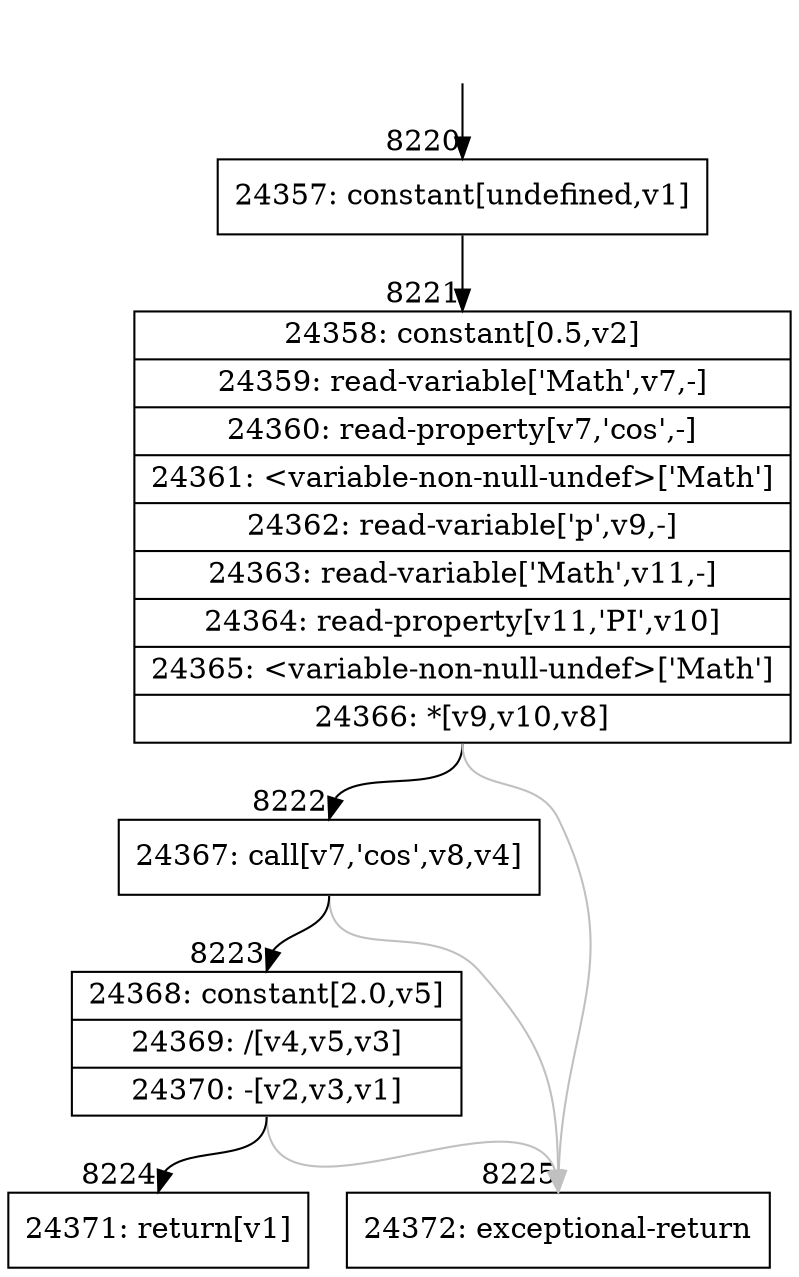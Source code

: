 digraph {
rankdir="TD"
BB_entry528[shape=none,label=""];
BB_entry528 -> BB8220 [tailport=s, headport=n, headlabel="    8220"]
BB8220 [shape=record label="{24357: constant[undefined,v1]}" ] 
BB8220 -> BB8221 [tailport=s, headport=n, headlabel="      8221"]
BB8221 [shape=record label="{24358: constant[0.5,v2]|24359: read-variable['Math',v7,-]|24360: read-property[v7,'cos',-]|24361: \<variable-non-null-undef\>['Math']|24362: read-variable['p',v9,-]|24363: read-variable['Math',v11,-]|24364: read-property[v11,'PI',v10]|24365: \<variable-non-null-undef\>['Math']|24366: *[v9,v10,v8]}" ] 
BB8221 -> BB8222 [tailport=s, headport=n, headlabel="      8222"]
BB8221 -> BB8225 [tailport=s, headport=n, color=gray, headlabel="      8225"]
BB8222 [shape=record label="{24367: call[v7,'cos',v8,v4]}" ] 
BB8222 -> BB8223 [tailport=s, headport=n, headlabel="      8223"]
BB8222 -> BB8225 [tailport=s, headport=n, color=gray]
BB8223 [shape=record label="{24368: constant[2.0,v5]|24369: /[v4,v5,v3]|24370: -[v2,v3,v1]}" ] 
BB8223 -> BB8224 [tailport=s, headport=n, headlabel="      8224"]
BB8223 -> BB8225 [tailport=s, headport=n, color=gray]
BB8224 [shape=record label="{24371: return[v1]}" ] 
BB8225 [shape=record label="{24372: exceptional-return}" ] 
}
